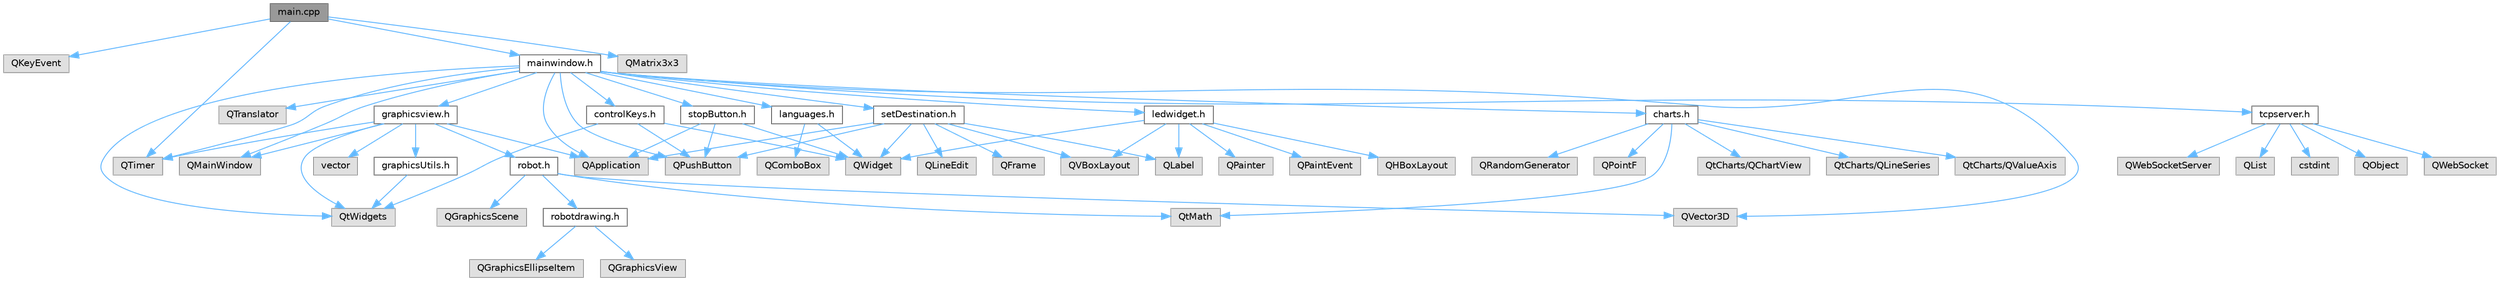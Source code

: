 digraph "main.cpp"
{
 // LATEX_PDF_SIZE
  bgcolor="transparent";
  edge [fontname=Helvetica,fontsize=10,labelfontname=Helvetica,labelfontsize=10];
  node [fontname=Helvetica,fontsize=10,shape=box,height=0.2,width=0.4];
  Node1 [id="Node000001",label="main.cpp",height=0.2,width=0.4,color="gray40", fillcolor="grey60", style="filled", fontcolor="black",tooltip="Main file contains the main QApplication and MainWindow objects - compulsory for displaying the main ..."];
  Node1 -> Node2 [id="edge1_Node000001_Node000002",color="steelblue1",style="solid",tooltip=" "];
  Node2 [id="Node000002",label="QKeyEvent",height=0.2,width=0.4,color="grey60", fillcolor="#E0E0E0", style="filled",tooltip=" "];
  Node1 -> Node3 [id="edge2_Node000001_Node000003",color="steelblue1",style="solid",tooltip=" "];
  Node3 [id="Node000003",label="mainwindow.h",height=0.2,width=0.4,color="grey40", fillcolor="white", style="filled",URL="$mainwindow_8h.html",tooltip="Main window class - backbone of the application."];
  Node3 -> Node4 [id="edge3_Node000003_Node000004",color="steelblue1",style="solid",tooltip=" "];
  Node4 [id="Node000004",label="QtWidgets",height=0.2,width=0.4,color="grey60", fillcolor="#E0E0E0", style="filled",tooltip=" "];
  Node3 -> Node5 [id="edge4_Node000003_Node000005",color="steelblue1",style="solid",tooltip=" "];
  Node5 [id="Node000005",label="QMainWindow",height=0.2,width=0.4,color="grey60", fillcolor="#E0E0E0", style="filled",tooltip=" "];
  Node3 -> Node6 [id="edge5_Node000003_Node000006",color="steelblue1",style="solid",tooltip=" "];
  Node6 [id="Node000006",label="QApplication",height=0.2,width=0.4,color="grey60", fillcolor="#E0E0E0", style="filled",tooltip=" "];
  Node3 -> Node7 [id="edge6_Node000003_Node000007",color="steelblue1",style="solid",tooltip=" "];
  Node7 [id="Node000007",label="QTranslator",height=0.2,width=0.4,color="grey60", fillcolor="#E0E0E0", style="filled",tooltip=" "];
  Node3 -> Node8 [id="edge7_Node000003_Node000008",color="steelblue1",style="solid",tooltip=" "];
  Node8 [id="Node000008",label="QPushButton",height=0.2,width=0.4,color="grey60", fillcolor="#E0E0E0", style="filled",tooltip=" "];
  Node3 -> Node9 [id="edge8_Node000003_Node000009",color="steelblue1",style="solid",tooltip=" "];
  Node9 [id="Node000009",label="QVector3D",height=0.2,width=0.4,color="grey60", fillcolor="#E0E0E0", style="filled",tooltip=" "];
  Node3 -> Node10 [id="edge9_Node000003_Node000010",color="steelblue1",style="solid",tooltip=" "];
  Node10 [id="Node000010",label="QTimer",height=0.2,width=0.4,color="grey60", fillcolor="#E0E0E0", style="filled",tooltip=" "];
  Node3 -> Node11 [id="edge10_Node000003_Node000011",color="steelblue1",style="solid",tooltip=" "];
  Node11 [id="Node000011",label="tcpserver.h",height=0.2,width=0.4,color="grey40", fillcolor="white", style="filled",URL="$tcpserver_8h.html",tooltip="Main WebSocket server for robot communication."];
  Node11 -> Node12 [id="edge11_Node000011_Node000012",color="steelblue1",style="solid",tooltip=" "];
  Node12 [id="Node000012",label="QObject",height=0.2,width=0.4,color="grey60", fillcolor="#E0E0E0", style="filled",tooltip=" "];
  Node11 -> Node13 [id="edge12_Node000011_Node000013",color="steelblue1",style="solid",tooltip=" "];
  Node13 [id="Node000013",label="QWebSocket",height=0.2,width=0.4,color="grey60", fillcolor="#E0E0E0", style="filled",tooltip=" "];
  Node11 -> Node14 [id="edge13_Node000011_Node000014",color="steelblue1",style="solid",tooltip=" "];
  Node14 [id="Node000014",label="QWebSocketServer",height=0.2,width=0.4,color="grey60", fillcolor="#E0E0E0", style="filled",tooltip=" "];
  Node11 -> Node15 [id="edge14_Node000011_Node000015",color="steelblue1",style="solid",tooltip=" "];
  Node15 [id="Node000015",label="QList",height=0.2,width=0.4,color="grey60", fillcolor="#E0E0E0", style="filled",tooltip=" "];
  Node11 -> Node16 [id="edge15_Node000011_Node000016",color="steelblue1",style="solid",tooltip=" "];
  Node16 [id="Node000016",label="cstdint",height=0.2,width=0.4,color="grey60", fillcolor="#E0E0E0", style="filled",tooltip=" "];
  Node3 -> Node17 [id="edge16_Node000003_Node000017",color="steelblue1",style="solid",tooltip=" "];
  Node17 [id="Node000017",label="graphicsview.h",height=0.2,width=0.4,color="grey40", fillcolor="white", style="filled",URL="$graphicsview_8h.html",tooltip="GraphicsView class."];
  Node17 -> Node4 [id="edge17_Node000017_Node000004",color="steelblue1",style="solid",tooltip=" "];
  Node17 -> Node5 [id="edge18_Node000017_Node000005",color="steelblue1",style="solid",tooltip=" "];
  Node17 -> Node6 [id="edge19_Node000017_Node000006",color="steelblue1",style="solid",tooltip=" "];
  Node17 -> Node10 [id="edge20_Node000017_Node000010",color="steelblue1",style="solid",tooltip=" "];
  Node17 -> Node18 [id="edge21_Node000017_Node000018",color="steelblue1",style="solid",tooltip=" "];
  Node18 [id="Node000018",label="vector",height=0.2,width=0.4,color="grey60", fillcolor="#E0E0E0", style="filled",tooltip=" "];
  Node17 -> Node19 [id="edge22_Node000017_Node000019",color="steelblue1",style="solid",tooltip=" "];
  Node19 [id="Node000019",label="robot.h",height=0.2,width=0.4,color="grey40", fillcolor="white", style="filled",URL="$robot_8h.html",tooltip="Main robot class for representing and managing the robot's state and position."];
  Node19 -> Node9 [id="edge23_Node000019_Node000009",color="steelblue1",style="solid",tooltip=" "];
  Node19 -> Node20 [id="edge24_Node000019_Node000020",color="steelblue1",style="solid",tooltip=" "];
  Node20 [id="Node000020",label="QGraphicsScene",height=0.2,width=0.4,color="grey60", fillcolor="#E0E0E0", style="filled",tooltip=" "];
  Node19 -> Node21 [id="edge25_Node000019_Node000021",color="steelblue1",style="solid",tooltip=" "];
  Node21 [id="Node000021",label="QtMath",height=0.2,width=0.4,color="grey60", fillcolor="#E0E0E0", style="filled",tooltip=" "];
  Node19 -> Node22 [id="edge26_Node000019_Node000022",color="steelblue1",style="solid",tooltip=" "];
  Node22 [id="Node000022",label="robotdrawing.h",height=0.2,width=0.4,color="grey40", fillcolor="white", style="filled",URL="$robotdrawing_8h.html",tooltip="Creates robot's graphical representation."];
  Node22 -> Node23 [id="edge27_Node000022_Node000023",color="steelblue1",style="solid",tooltip=" "];
  Node23 [id="Node000023",label="QGraphicsEllipseItem",height=0.2,width=0.4,color="grey60", fillcolor="#E0E0E0", style="filled",tooltip=" "];
  Node22 -> Node24 [id="edge28_Node000022_Node000024",color="steelblue1",style="solid",tooltip=" "];
  Node24 [id="Node000024",label="QGraphicsView",height=0.2,width=0.4,color="grey60", fillcolor="#E0E0E0", style="filled",tooltip=" "];
  Node17 -> Node25 [id="edge29_Node000017_Node000025",color="steelblue1",style="solid",tooltip=" "];
  Node25 [id="Node000025",label="graphicsUtils.h",height=0.2,width=0.4,color="grey40", fillcolor="white", style="filled",URL="$graphics_utils_8h.html",tooltip="This file contains the declarations for graphical items used in the graphics view."];
  Node25 -> Node4 [id="edge30_Node000025_Node000004",color="steelblue1",style="solid",tooltip=" "];
  Node3 -> Node26 [id="edge31_Node000003_Node000026",color="steelblue1",style="solid",tooltip=" "];
  Node26 [id="Node000026",label="controlKeys.h",height=0.2,width=0.4,color="grey40", fillcolor="white", style="filled",URL="$control_keys_8h.html",tooltip="ControlKeys class for handling directional control inputs."];
  Node26 -> Node27 [id="edge32_Node000026_Node000027",color="steelblue1",style="solid",tooltip=" "];
  Node27 [id="Node000027",label="QWidget",height=0.2,width=0.4,color="grey60", fillcolor="#E0E0E0", style="filled",tooltip=" "];
  Node26 -> Node4 [id="edge33_Node000026_Node000004",color="steelblue1",style="solid",tooltip=" "];
  Node26 -> Node8 [id="edge34_Node000026_Node000008",color="steelblue1",style="solid",tooltip=" "];
  Node3 -> Node28 [id="edge35_Node000003_Node000028",color="steelblue1",style="solid",tooltip=" "];
  Node28 [id="Node000028",label="stopButton.h",height=0.2,width=0.4,color="grey40", fillcolor="white", style="filled",URL="$stop_button_8h.html",tooltip="Declaration of the StopButton class which creates a stop button widget."];
  Node28 -> Node6 [id="edge36_Node000028_Node000006",color="steelblue1",style="solid",tooltip=" "];
  Node28 -> Node27 [id="edge37_Node000028_Node000027",color="steelblue1",style="solid",tooltip=" "];
  Node28 -> Node8 [id="edge38_Node000028_Node000008",color="steelblue1",style="solid",tooltip=" "];
  Node3 -> Node29 [id="edge39_Node000003_Node000029",color="steelblue1",style="solid",tooltip=" "];
  Node29 [id="Node000029",label="languages.h",height=0.2,width=0.4,color="grey40", fillcolor="white", style="filled",URL="$languages_8h.html",tooltip="Handles languages through a QComboBox."];
  Node29 -> Node30 [id="edge40_Node000029_Node000030",color="steelblue1",style="solid",tooltip=" "];
  Node30 [id="Node000030",label="QComboBox",height=0.2,width=0.4,color="grey60", fillcolor="#E0E0E0", style="filled",tooltip=" "];
  Node29 -> Node27 [id="edge41_Node000029_Node000027",color="steelblue1",style="solid",tooltip=" "];
  Node3 -> Node31 [id="edge42_Node000003_Node000031",color="steelblue1",style="solid",tooltip=" "];
  Node31 [id="Node000031",label="setDestination.h",height=0.2,width=0.4,color="grey40", fillcolor="white", style="filled",URL="$set_destination_8h.html",tooltip="Declaration of the setDestination class for setting a destination point."];
  Node31 -> Node6 [id="edge43_Node000031_Node000006",color="steelblue1",style="solid",tooltip=" "];
  Node31 -> Node27 [id="edge44_Node000031_Node000027",color="steelblue1",style="solid",tooltip=" "];
  Node31 -> Node32 [id="edge45_Node000031_Node000032",color="steelblue1",style="solid",tooltip=" "];
  Node32 [id="Node000032",label="QLineEdit",height=0.2,width=0.4,color="grey60", fillcolor="#E0E0E0", style="filled",tooltip=" "];
  Node31 -> Node33 [id="edge46_Node000031_Node000033",color="steelblue1",style="solid",tooltip=" "];
  Node33 [id="Node000033",label="QLabel",height=0.2,width=0.4,color="grey60", fillcolor="#E0E0E0", style="filled",tooltip=" "];
  Node31 -> Node8 [id="edge47_Node000031_Node000008",color="steelblue1",style="solid",tooltip=" "];
  Node31 -> Node34 [id="edge48_Node000031_Node000034",color="steelblue1",style="solid",tooltip=" "];
  Node34 [id="Node000034",label="QVBoxLayout",height=0.2,width=0.4,color="grey60", fillcolor="#E0E0E0", style="filled",tooltip=" "];
  Node31 -> Node35 [id="edge49_Node000031_Node000035",color="steelblue1",style="solid",tooltip=" "];
  Node35 [id="Node000035",label="QFrame",height=0.2,width=0.4,color="grey60", fillcolor="#E0E0E0", style="filled",tooltip=" "];
  Node3 -> Node36 [id="edge50_Node000003_Node000036",color="steelblue1",style="solid",tooltip=" "];
  Node36 [id="Node000036",label="ledwidget.h",height=0.2,width=0.4,color="grey40", fillcolor="white", style="filled",URL="$ledwidget_8h.html",tooltip="LED status display widget."];
  Node36 -> Node27 [id="edge51_Node000036_Node000027",color="steelblue1",style="solid",tooltip=" "];
  Node36 -> Node33 [id="edge52_Node000036_Node000033",color="steelblue1",style="solid",tooltip=" "];
  Node36 -> Node34 [id="edge53_Node000036_Node000034",color="steelblue1",style="solid",tooltip=" "];
  Node36 -> Node37 [id="edge54_Node000036_Node000037",color="steelblue1",style="solid",tooltip=" "];
  Node37 [id="Node000037",label="QHBoxLayout",height=0.2,width=0.4,color="grey60", fillcolor="#E0E0E0", style="filled",tooltip=" "];
  Node36 -> Node38 [id="edge55_Node000036_Node000038",color="steelblue1",style="solid",tooltip=" "];
  Node38 [id="Node000038",label="QPainter",height=0.2,width=0.4,color="grey60", fillcolor="#E0E0E0", style="filled",tooltip=" "];
  Node36 -> Node39 [id="edge56_Node000036_Node000039",color="steelblue1",style="solid",tooltip=" "];
  Node39 [id="Node000039",label="QPaintEvent",height=0.2,width=0.4,color="grey60", fillcolor="#E0E0E0", style="filled",tooltip=" "];
  Node3 -> Node40 [id="edge57_Node000003_Node000040",color="steelblue1",style="solid",tooltip=" "];
  Node40 [id="Node000040",label="charts.h",height=0.2,width=0.4,color="grey40", fillcolor="white", style="filled",URL="$charts_8h.html",tooltip="File handling charts that show data from sensors."];
  Node40 -> Node41 [id="edge58_Node000040_Node000041",color="steelblue1",style="solid",tooltip=" "];
  Node41 [id="Node000041",label="QtCharts/QChartView",height=0.2,width=0.4,color="grey60", fillcolor="#E0E0E0", style="filled",tooltip=" "];
  Node40 -> Node42 [id="edge59_Node000040_Node000042",color="steelblue1",style="solid",tooltip=" "];
  Node42 [id="Node000042",label="QtCharts/QLineSeries",height=0.2,width=0.4,color="grey60", fillcolor="#E0E0E0", style="filled",tooltip=" "];
  Node40 -> Node43 [id="edge60_Node000040_Node000043",color="steelblue1",style="solid",tooltip=" "];
  Node43 [id="Node000043",label="QtCharts/QValueAxis",height=0.2,width=0.4,color="grey60", fillcolor="#E0E0E0", style="filled",tooltip=" "];
  Node40 -> Node44 [id="edge61_Node000040_Node000044",color="steelblue1",style="solid",tooltip=" "];
  Node44 [id="Node000044",label="QRandomGenerator",height=0.2,width=0.4,color="grey60", fillcolor="#E0E0E0", style="filled",tooltip=" "];
  Node40 -> Node45 [id="edge62_Node000040_Node000045",color="steelblue1",style="solid",tooltip=" "];
  Node45 [id="Node000045",label="QPointF",height=0.2,width=0.4,color="grey60", fillcolor="#E0E0E0", style="filled",tooltip=" "];
  Node40 -> Node21 [id="edge63_Node000040_Node000021",color="steelblue1",style="solid",tooltip=" "];
  Node1 -> Node46 [id="edge64_Node000001_Node000046",color="steelblue1",style="solid",tooltip=" "];
  Node46 [id="Node000046",label="QMatrix3x3",height=0.2,width=0.4,color="grey60", fillcolor="#E0E0E0", style="filled",tooltip=" "];
  Node1 -> Node10 [id="edge65_Node000001_Node000010",color="steelblue1",style="solid",tooltip=" "];
}
